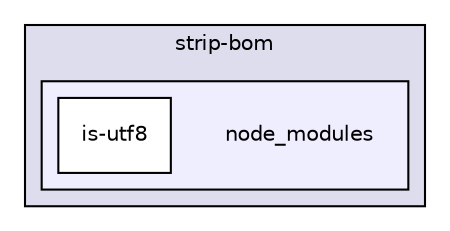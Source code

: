 digraph "gulp-src/node_modules/gulp-html-to-json/node_modules/gulp-util/node_modules/dateformat/node_modules/meow/node_modules/read-pkg-up/node_modules/read-pkg/node_modules/load-json-file/node_modules/strip-bom/node_modules" {
  compound=true
  node [ fontsize="10", fontname="Helvetica"];
  edge [ labelfontsize="10", labelfontname="Helvetica"];
  subgraph clusterdir_dc57ca334f0b7defaaefdc311793fb54 {
    graph [ bgcolor="#ddddee", pencolor="black", label="strip-bom" fontname="Helvetica", fontsize="10", URL="dir_dc57ca334f0b7defaaefdc311793fb54.html"]
  subgraph clusterdir_37393f40e1f6e32594cef690cdd51cd9 {
    graph [ bgcolor="#eeeeff", pencolor="black", label="" URL="dir_37393f40e1f6e32594cef690cdd51cd9.html"];
    dir_37393f40e1f6e32594cef690cdd51cd9 [shape=plaintext label="node_modules"];
    dir_3212047353d48e14579226c01b79dfb7 [shape=box label="is-utf8" color="black" fillcolor="white" style="filled" URL="dir_3212047353d48e14579226c01b79dfb7.html"];
  }
  }
}
